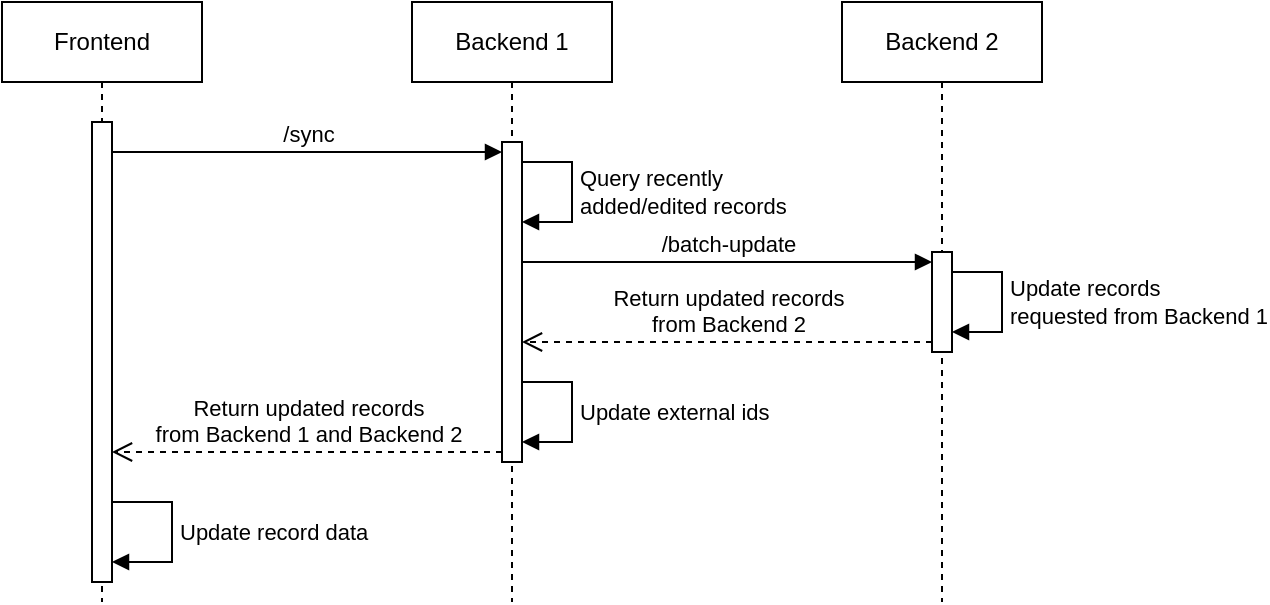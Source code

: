 <mxfile>
    <diagram id="EiKaPyio4vnIfRWRxXry" name="Page-1">
        <mxGraphModel dx="723" dy="394" grid="1" gridSize="10" guides="1" tooltips="1" connect="1" arrows="1" fold="1" page="1" pageScale="1" pageWidth="850" pageHeight="1100" math="0" shadow="0">
            <root>
                <mxCell id="0"/>
                <mxCell id="1" parent="0"/>
                <mxCell id="2" value="Frontend" style="shape=umlLifeline;perimeter=lifelinePerimeter;whiteSpace=wrap;html=1;container=1;dropTarget=0;collapsible=0;recursiveResize=0;outlineConnect=0;portConstraint=eastwest;newEdgeStyle={&quot;curved&quot;:0,&quot;rounded&quot;:0};" parent="1" vertex="1">
                    <mxGeometry x="150" y="100" width="100" height="300" as="geometry"/>
                </mxCell>
                <mxCell id="5" value="" style="html=1;points=[[0,0,0,0,5],[0,1,0,0,-5],[1,0,0,0,5],[1,1,0,0,-5]];perimeter=orthogonalPerimeter;outlineConnect=0;targetShapes=umlLifeline;portConstraint=eastwest;newEdgeStyle={&quot;curved&quot;:0,&quot;rounded&quot;:0};" parent="2" vertex="1">
                    <mxGeometry x="45" y="60" width="10" height="230" as="geometry"/>
                </mxCell>
                <mxCell id="18" value="&lt;div&gt;&lt;span style=&quot;background-color: light-dark(#ffffff, var(--ge-dark-color, #121212));&quot;&gt;Update record data&lt;/span&gt;&lt;/div&gt;" style="html=1;align=left;spacingLeft=2;endArrow=block;rounded=0;edgeStyle=orthogonalEdgeStyle;curved=0;rounded=0;" edge="1" parent="2">
                    <mxGeometry relative="1" as="geometry">
                        <mxPoint x="55" y="250" as="sourcePoint"/>
                        <Array as="points">
                            <mxPoint x="85" y="250"/>
                            <mxPoint x="85" y="280"/>
                        </Array>
                        <mxPoint x="55" y="280" as="targetPoint"/>
                        <mxPoint as="offset"/>
                    </mxGeometry>
                </mxCell>
                <mxCell id="3" value="Backend 1" style="shape=umlLifeline;perimeter=lifelinePerimeter;whiteSpace=wrap;html=1;container=1;dropTarget=0;collapsible=0;recursiveResize=0;outlineConnect=0;portConstraint=eastwest;newEdgeStyle={&quot;curved&quot;:0,&quot;rounded&quot;:0};" parent="1" vertex="1">
                    <mxGeometry x="355" y="100" width="100" height="300" as="geometry"/>
                </mxCell>
                <mxCell id="7" value="" style="html=1;points=[[0,0,0,0,5],[0,1,0,0,-5],[1,0,0,0,5],[1,1,0,0,-5]];perimeter=orthogonalPerimeter;outlineConnect=0;targetShapes=umlLifeline;portConstraint=eastwest;newEdgeStyle={&quot;curved&quot;:0,&quot;rounded&quot;:0};" parent="3" vertex="1">
                    <mxGeometry x="45" y="70" width="10" height="160" as="geometry"/>
                </mxCell>
                <mxCell id="4" value="Backend 2" style="shape=umlLifeline;perimeter=lifelinePerimeter;whiteSpace=wrap;html=1;container=1;dropTarget=0;collapsible=0;recursiveResize=0;outlineConnect=0;portConstraint=eastwest;newEdgeStyle={&quot;curved&quot;:0,&quot;rounded&quot;:0};" parent="1" vertex="1">
                    <mxGeometry x="570" y="100" width="100" height="300" as="geometry"/>
                </mxCell>
                <mxCell id="10" value="" style="html=1;points=[[0,0,0,0,5],[0,1,0,0,-5],[1,0,0,0,5],[1,1,0,0,-5]];perimeter=orthogonalPerimeter;outlineConnect=0;targetShapes=umlLifeline;portConstraint=eastwest;newEdgeStyle={&quot;curved&quot;:0,&quot;rounded&quot;:0};" parent="4" vertex="1">
                    <mxGeometry x="45" y="125" width="10" height="50" as="geometry"/>
                </mxCell>
                <mxCell id="15" value="&lt;span style=&quot;background-color: light-dark(#ffffff, var(--ge-dark-color, #121212));&quot;&gt;Update records&lt;/span&gt;&lt;div&gt;&lt;span style=&quot;background-color: light-dark(#ffffff, var(--ge-dark-color, #121212));&quot;&gt;requested from Backend 1&lt;/span&gt;&lt;/div&gt;" style="html=1;align=left;spacingLeft=2;endArrow=block;rounded=0;edgeStyle=orthogonalEdgeStyle;curved=0;rounded=0;" parent="4" edge="1">
                    <mxGeometry relative="1" as="geometry">
                        <mxPoint x="55" y="135" as="sourcePoint"/>
                        <Array as="points">
                            <mxPoint x="80" y="135"/>
                            <mxPoint x="80" y="165"/>
                        </Array>
                        <mxPoint x="55" y="165" as="targetPoint"/>
                        <mxPoint as="offset"/>
                    </mxGeometry>
                </mxCell>
                <mxCell id="9" value="&lt;div&gt;Return updated records&lt;/div&gt;&lt;div&gt;from Backend 1 and Backend 2&lt;/div&gt;" style="html=1;verticalAlign=bottom;endArrow=open;dashed=1;endSize=8;curved=0;rounded=0;exitX=0;exitY=1;exitDx=0;exitDy=-5;" parent="1" source="7" target="5" edge="1">
                    <mxGeometry x="-0.002" relative="1" as="geometry">
                        <mxPoint x="330" y="255" as="targetPoint"/>
                        <mxPoint as="offset"/>
                    </mxGeometry>
                </mxCell>
                <mxCell id="8" value="&lt;div&gt;/sync&lt;/div&gt;" style="html=1;verticalAlign=bottom;endArrow=block;curved=0;rounded=0;entryX=0;entryY=0;entryDx=0;entryDy=5;" parent="1" source="5" target="7" edge="1">
                    <mxGeometry relative="1" as="geometry">
                        <mxPoint x="210" y="185" as="sourcePoint"/>
                    </mxGeometry>
                </mxCell>
                <mxCell id="11" value="&lt;div&gt;/batch-update&lt;/div&gt;" style="html=1;verticalAlign=bottom;endArrow=block;curved=0;rounded=0;entryX=0;entryY=0;entryDx=0;entryDy=5;" parent="1" source="7" target="10" edge="1">
                    <mxGeometry relative="1" as="geometry">
                        <mxPoint x="410" y="205" as="sourcePoint"/>
                    </mxGeometry>
                </mxCell>
                <mxCell id="12" value="&lt;div&gt;Return updated records&lt;/div&gt;&lt;div&gt;from Backend 2&lt;/div&gt;" style="html=1;verticalAlign=bottom;endArrow=open;dashed=1;endSize=8;curved=0;rounded=0;exitX=0;exitY=1;exitDx=0;exitDy=-5;" parent="1" source="10" target="7" edge="1">
                    <mxGeometry x="0.001" relative="1" as="geometry">
                        <mxPoint x="530" y="275" as="targetPoint"/>
                        <mxPoint as="offset"/>
                    </mxGeometry>
                </mxCell>
                <mxCell id="17" value="&lt;span style=&quot;background-color: light-dark(#ffffff, var(--ge-dark-color, #121212));&quot;&gt;Query recently&lt;/span&gt;&lt;div&gt;&lt;span style=&quot;background-color: light-dark(#ffffff, var(--ge-dark-color, #121212));&quot;&gt;added/edited records&lt;/span&gt;&lt;/div&gt;" style="html=1;align=left;spacingLeft=2;endArrow=block;rounded=0;edgeStyle=orthogonalEdgeStyle;curved=0;rounded=0;" edge="1" parent="1">
                    <mxGeometry x="-0.001" relative="1" as="geometry">
                        <mxPoint x="410" y="180" as="sourcePoint"/>
                        <Array as="points">
                            <mxPoint x="435" y="180"/>
                            <mxPoint x="435" y="210"/>
                        </Array>
                        <mxPoint x="410" y="210" as="targetPoint"/>
                        <mxPoint as="offset"/>
                    </mxGeometry>
                </mxCell>
                <mxCell id="19" value="&lt;div&gt;&lt;span style=&quot;background-color: light-dark(#ffffff, var(--ge-dark-color, #121212));&quot;&gt;Update external ids&lt;/span&gt;&lt;/div&gt;" style="html=1;align=left;spacingLeft=2;endArrow=block;rounded=0;edgeStyle=orthogonalEdgeStyle;curved=0;rounded=0;" edge="1" parent="1">
                    <mxGeometry relative="1" as="geometry">
                        <mxPoint x="410" y="290" as="sourcePoint"/>
                        <Array as="points">
                            <mxPoint x="435" y="290"/>
                            <mxPoint x="435" y="320"/>
                        </Array>
                        <mxPoint x="410" y="320" as="targetPoint"/>
                        <mxPoint as="offset"/>
                    </mxGeometry>
                </mxCell>
            </root>
        </mxGraphModel>
    </diagram>
</mxfile>
